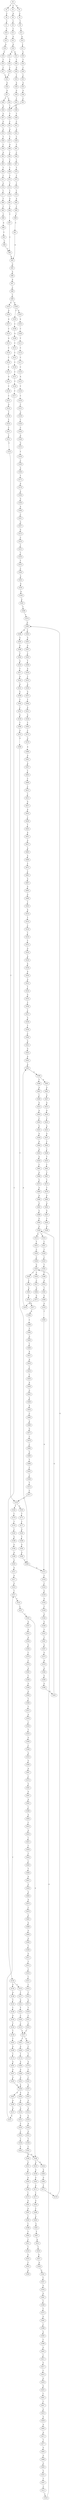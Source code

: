 strict digraph  {
	S0 -> S1 [ label = T ];
	S0 -> S2 [ label = G ];
	S0 -> S3 [ label = C ];
	S1 -> S4 [ label = C ];
	S2 -> S5 [ label = C ];
	S3 -> S6 [ label = A ];
	S4 -> S7 [ label = C ];
	S5 -> S8 [ label = T ];
	S6 -> S9 [ label = C ];
	S7 -> S10 [ label = C ];
	S8 -> S11 [ label = C ];
	S9 -> S12 [ label = C ];
	S10 -> S13 [ label = G ];
	S11 -> S14 [ label = A ];
	S12 -> S15 [ label = G ];
	S13 -> S16 [ label = A ];
	S14 -> S17 [ label = C ];
	S15 -> S18 [ label = A ];
	S16 -> S19 [ label = G ];
	S17 -> S20 [ label = G ];
	S18 -> S21 [ label = G ];
	S18 -> S22 [ label = A ];
	S19 -> S23 [ label = T ];
	S20 -> S24 [ label = T ];
	S21 -> S25 [ label = T ];
	S22 -> S26 [ label = T ];
	S23 -> S27 [ label = C ];
	S24 -> S28 [ label = C ];
	S25 -> S29 [ label = C ];
	S26 -> S30 [ label = G ];
	S27 -> S31 [ label = C ];
	S28 -> S32 [ label = C ];
	S29 -> S31 [ label = C ];
	S30 -> S33 [ label = T ];
	S31 -> S34 [ label = A ];
	S32 -> S35 [ label = A ];
	S33 -> S36 [ label = A ];
	S34 -> S37 [ label = G ];
	S35 -> S38 [ label = G ];
	S36 -> S39 [ label = G ];
	S37 -> S40 [ label = T ];
	S37 -> S41 [ label = C ];
	S38 -> S42 [ label = C ];
	S39 -> S43 [ label = T ];
	S40 -> S44 [ label = A ];
	S41 -> S45 [ label = T ];
	S42 -> S45 [ label = T ];
	S43 -> S46 [ label = T ];
	S44 -> S47 [ label = G ];
	S45 -> S48 [ label = T ];
	S46 -> S49 [ label = T ];
	S47 -> S50 [ label = G ];
	S48 -> S51 [ label = C ];
	S49 -> S52 [ label = C ];
	S50 -> S53 [ label = G ];
	S51 -> S54 [ label = A ];
	S52 -> S55 [ label = A ];
	S53 -> S56 [ label = T ];
	S54 -> S57 [ label = C ];
	S55 -> S58 [ label = C ];
	S56 -> S59 [ label = C ];
	S57 -> S60 [ label = G ];
	S58 -> S61 [ label = T ];
	S59 -> S62 [ label = A ];
	S60 -> S63 [ label = C ];
	S61 -> S64 [ label = C ];
	S62 -> S65 [ label = C ];
	S63 -> S66 [ label = C ];
	S64 -> S67 [ label = C ];
	S65 -> S68 [ label = T ];
	S66 -> S69 [ label = C ];
	S67 -> S70 [ label = T ];
	S68 -> S71 [ label = C ];
	S69 -> S72 [ label = T ];
	S70 -> S73 [ label = T ];
	S71 -> S74 [ label = G ];
	S72 -> S75 [ label = T ];
	S73 -> S76 [ label = T ];
	S74 -> S77 [ label = C ];
	S75 -> S78 [ label = C ];
	S76 -> S79 [ label = C ];
	S77 -> S80 [ label = T ];
	S78 -> S81 [ label = A ];
	S79 -> S82 [ label = A ];
	S80 -> S83 [ label = T ];
	S81 -> S84 [ label = T ];
	S82 -> S85 [ label = T ];
	S83 -> S86 [ label = C ];
	S84 -> S87 [ label = C ];
	S85 -> S88 [ label = C ];
	S86 -> S89 [ label = A ];
	S87 -> S90 [ label = C ];
	S88 -> S91 [ label = C ];
	S89 -> S92 [ label = T ];
	S90 -> S93 [ label = A ];
	S91 -> S93 [ label = A ];
	S92 -> S94 [ label = C ];
	S93 -> S95 [ label = G ];
	S94 -> S90 [ label = C ];
	S95 -> S96 [ label = A ];
	S96 -> S97 [ label = A ];
	S97 -> S98 [ label = C ];
	S98 -> S99 [ label = C ];
	S99 -> S100 [ label = A ];
	S99 -> S101 [ label = G ];
	S100 -> S102 [ label = G ];
	S100 -> S103 [ label = C ];
	S101 -> S104 [ label = G ];
	S102 -> S105 [ label = A ];
	S103 -> S106 [ label = C ];
	S104 -> S107 [ label = A ];
	S105 -> S108 [ label = C ];
	S106 -> S109 [ label = A ];
	S107 -> S110 [ label = C ];
	S108 -> S111 [ label = T ];
	S109 -> S112 [ label = C ];
	S110 -> S113 [ label = G ];
	S111 -> S114 [ label = C ];
	S112 -> S115 [ label = C ];
	S113 -> S116 [ label = C ];
	S114 -> S117 [ label = C ];
	S115 -> S118 [ label = C ];
	S116 -> S119 [ label = C ];
	S117 -> S120 [ label = C ];
	S118 -> S121 [ label = C ];
	S119 -> S122 [ label = C ];
	S120 -> S123 [ label = A ];
	S121 -> S124 [ label = T ];
	S122 -> S125 [ label = A ];
	S123 -> S126 [ label = T ];
	S124 -> S127 [ label = T ];
	S125 -> S128 [ label = T ];
	S126 -> S129 [ label = C ];
	S127 -> S130 [ label = C ];
	S128 -> S131 [ label = C ];
	S129 -> S132 [ label = T ];
	S130 -> S133 [ label = C ];
	S130 -> S134 [ label = G ];
	S131 -> S135 [ label = G ];
	S132 -> S136 [ label = G ];
	S133 -> S137 [ label = T ];
	S134 -> S138 [ label = A ];
	S135 -> S139 [ label = T ];
	S136 -> S140 [ label = C ];
	S137 -> S141 [ label = G ];
	S138 -> S142 [ label = T ];
	S139 -> S143 [ label = C ];
	S140 -> S144 [ label = C ];
	S141 -> S145 [ label = T ];
	S142 -> S146 [ label = C ];
	S143 -> S147 [ label = C ];
	S144 -> S148 [ label = A ];
	S145 -> S149 [ label = C ];
	S146 -> S150 [ label = G ];
	S147 -> S151 [ label = T ];
	S148 -> S152 [ label = G ];
	S149 -> S153 [ label = C ];
	S150 -> S154 [ label = T ];
	S151 -> S155 [ label = C ];
	S152 -> S156 [ label = T ];
	S153 -> S157 [ label = T ];
	S154 -> S158 [ label = T ];
	S155 -> S159 [ label = T ];
	S156 -> S160 [ label = C ];
	S157 -> S161 [ label = A ];
	S157 -> S162 [ label = T ];
	S158 -> S163 [ label = T ];
	S159 -> S164 [ label = T ];
	S159 -> S165 [ label = G ];
	S160 -> S166 [ label = G ];
	S161 -> S167 [ label = C ];
	S162 -> S168 [ label = G ];
	S163 -> S169 [ label = G ];
	S164 -> S170 [ label = C ];
	S165 -> S171 [ label = T ];
	S166 -> S172 [ label = T ];
	S167 -> S173 [ label = T ];
	S168 -> S174 [ label = T ];
	S169 -> S175 [ label = T ];
	S170 -> S176 [ label = T ];
	S171 -> S177 [ label = C ];
	S172 -> S178 [ label = A ];
	S173 -> S179 [ label = A ];
	S174 -> S180 [ label = A ];
	S175 -> S181 [ label = A ];
	S176 -> S182 [ label = C ];
	S177 -> S183 [ label = G ];
	S178 -> S184 [ label = A ];
	S179 -> S185 [ label = C ];
	S180 -> S186 [ label = G ];
	S181 -> S187 [ label = G ];
	S182 -> S188 [ label = G ];
	S183 -> S189 [ label = T ];
	S184 -> S190 [ label = G ];
	S185 -> S191 [ label = C ];
	S186 -> S192 [ label = G ];
	S187 -> S193 [ label = G ];
	S188 -> S194 [ label = G ];
	S189 -> S195 [ label = G ];
	S190 -> S196 [ label = A ];
	S191 -> S197 [ label = A ];
	S192 -> S198 [ label = A ];
	S193 -> S198 [ label = A ];
	S194 -> S199 [ label = A ];
	S195 -> S200 [ label = G ];
	S196 -> S201 [ label = C ];
	S197 -> S202 [ label = G ];
	S198 -> S203 [ label = G ];
	S198 -> S204 [ label = A ];
	S199 -> S205 [ label = G ];
	S200 -> S206 [ label = T ];
	S201 -> S207 [ label = G ];
	S202 -> S208 [ label = G ];
	S203 -> S209 [ label = A ];
	S204 -> S210 [ label = A ];
	S205 -> S211 [ label = A ];
	S206 -> S212 [ label = A ];
	S207 -> S213 [ label = G ];
	S208 -> S214 [ label = A ];
	S209 -> S215 [ label = G ];
	S210 -> S216 [ label = G ];
	S211 -> S217 [ label = G ];
	S212 -> S218 [ label = C ];
	S213 -> S219 [ label = C ];
	S214 -> S220 [ label = G ];
	S215 -> S221 [ label = G ];
	S216 -> S222 [ label = G ];
	S217 -> S223 [ label = G ];
	S218 -> S224 [ label = C ];
	S219 -> S225 [ label = T ];
	S220 -> S226 [ label = A ];
	S221 -> S227 [ label = T ];
	S222 -> S228 [ label = T ];
	S223 -> S227 [ label = T ];
	S224 -> S229 [ label = G ];
	S225 -> S230 [ label = C ];
	S226 -> S231 [ label = G ];
	S227 -> S232 [ label = C ];
	S228 -> S233 [ label = C ];
	S229 -> S234 [ label = G ];
	S230 -> S235 [ label = T ];
	S231 -> S236 [ label = T ];
	S232 -> S237 [ label = C ];
	S233 -> S238 [ label = C ];
	S234 -> S239 [ label = T ];
	S235 -> S240 [ label = C ];
	S236 -> S241 [ label = C ];
	S237 -> S242 [ label = C ];
	S238 -> S243 [ label = C ];
	S239 -> S244 [ label = G ];
	S240 -> S245 [ label = G ];
	S241 -> S246 [ label = A ];
	S242 -> S247 [ label = A ];
	S242 -> S248 [ label = G ];
	S243 -> S248 [ label = G ];
	S244 -> S249 [ label = G ];
	S245 -> S250 [ label = A ];
	S246 -> S251 [ label = G ];
	S247 -> S252 [ label = G ];
	S248 -> S253 [ label = G ];
	S248 -> S254 [ label = A ];
	S249 -> S255 [ label = T ];
	S250 -> S256 [ label = A ];
	S251 -> S257 [ label = G ];
	S252 -> S258 [ label = A ];
	S253 -> S259 [ label = A ];
	S254 -> S260 [ label = A ];
	S255 -> S261 [ label = T ];
	S256 -> S262 [ label = G ];
	S257 -> S263 [ label = A ];
	S258 -> S264 [ label = G ];
	S259 -> S265 [ label = G ];
	S260 -> S266 [ label = G ];
	S261 -> S267 [ label = A ];
	S262 -> S268 [ label = T ];
	S263 -> S269 [ label = C ];
	S264 -> S270 [ label = C ];
	S265 -> S271 [ label = G ];
	S266 -> S272 [ label = T ];
	S267 -> S273 [ label = G ];
	S268 -> S274 [ label = C ];
	S269 -> S275 [ label = C ];
	S270 -> S276 [ label = C ];
	S271 -> S277 [ label = C ];
	S272 -> S278 [ label = C ];
	S273 -> S279 [ label = A ];
	S274 -> S280 [ label = G ];
	S275 -> S281 [ label = A ];
	S276 -> S282 [ label = A ];
	S277 -> S283 [ label = G ];
	S278 -> S280 [ label = G ];
	S279 -> S284 [ label = A ];
	S280 -> S285 [ label = C ];
	S280 -> S286 [ label = A ];
	S281 -> S287 [ label = G ];
	S282 -> S288 [ label = C ];
	S283 -> S289 [ label = T ];
	S284 -> S290 [ label = G ];
	S285 -> S291 [ label = G ];
	S286 -> S292 [ label = G ];
	S287 -> S293 [ label = T ];
	S288 -> S294 [ label = G ];
	S289 -> S295 [ label = G ];
	S290 -> S296 [ label = G ];
	S291 -> S297 [ label = G ];
	S292 -> S298 [ label = G ];
	S293 -> S299 [ label = C ];
	S294 -> S300 [ label = G ];
	S295 -> S301 [ label = G ];
	S296 -> S302 [ label = G ];
	S297 -> S303 [ label = C ];
	S298 -> S304 [ label = T ];
	S299 -> S305 [ label = T ];
	S300 -> S306 [ label = T ];
	S301 -> S307 [ label = T ];
	S302 -> S308 [ label = G ];
	S303 -> S309 [ label = T ];
	S304 -> S310 [ label = A ];
	S305 -> S311 [ label = C ];
	S306 -> S312 [ label = T ];
	S307 -> S313 [ label = A ];
	S308 -> S314 [ label = T ];
	S308 -> S315 [ label = G ];
	S309 -> S316 [ label = A ];
	S310 -> S317 [ label = T ];
	S311 -> S318 [ label = T ];
	S312 -> S319 [ label = A ];
	S313 -> S320 [ label = T ];
	S314 -> S321 [ label = C ];
	S315 -> S322 [ label = T ];
	S316 -> S323 [ label = T ];
	S317 -> S324 [ label = A ];
	S318 -> S325 [ label = G ];
	S319 -> S326 [ label = C ];
	S320 -> S327 [ label = G ];
	S321 -> S328 [ label = T ];
	S322 -> S329 [ label = C ];
	S323 -> S330 [ label = A ];
	S324 -> S331 [ label = A ];
	S325 -> S332 [ label = T ];
	S326 -> S333 [ label = T ];
	S327 -> S334 [ label = A ];
	S328 -> S335 [ label = C ];
	S329 -> S336 [ label = C ];
	S330 -> S337 [ label = G ];
	S331 -> S338 [ label = G ];
	S332 -> S339 [ label = A ];
	S333 -> S340 [ label = G ];
	S334 -> S341 [ label = G ];
	S335 -> S342 [ label = T ];
	S336 -> S343 [ label = G ];
	S337 -> S344 [ label = T ];
	S338 -> S345 [ label = T ];
	S340 -> S346 [ label = C ];
	S341 -> S347 [ label = C ];
	S342 -> S348 [ label = C ];
	S343 -> S349 [ label = C ];
	S343 -> S350 [ label = T ];
	S344 -> S351 [ label = A ];
	S345 -> S352 [ label = C ];
	S346 -> S353 [ label = A ];
	S347 -> S354 [ label = G ];
	S348 -> S355 [ label = G ];
	S349 -> S356 [ label = C ];
	S350 -> S357 [ label = C ];
	S351 -> S358 [ label = G ];
	S352 -> S359 [ label = G ];
	S353 -> S360 [ label = G ];
	S354 -> S361 [ label = G ];
	S355 -> S362 [ label = T ];
	S356 -> S363 [ label = G ];
	S357 -> S364 [ label = G ];
	S358 -> S365 [ label = C ];
	S359 -> S366 [ label = T ];
	S360 -> S367 [ label = A ];
	S361 -> S368 [ label = T ];
	S362 -> S369 [ label = G ];
	S363 -> S370 [ label = G ];
	S364 -> S371 [ label = G ];
	S365 -> S372 [ label = C ];
	S366 -> S373 [ label = G ];
	S367 -> S374 [ label = C ];
	S368 -> S375 [ label = C ];
	S369 -> S376 [ label = G ];
	S370 -> S377 [ label = A ];
	S371 -> S378 [ label = A ];
	S372 -> S379 [ label = G ];
	S373 -> S380 [ label = G ];
	S374 -> S381 [ label = G ];
	S375 -> S382 [ label = G ];
	S376 -> S383 [ label = T ];
	S377 -> S384 [ label = A ];
	S378 -> S385 [ label = A ];
	S379 -> S386 [ label = A ];
	S380 -> S206 [ label = T ];
	S381 -> S387 [ label = G ];
	S382 -> S388 [ label = C ];
	S383 -> S212 [ label = A ];
	S384 -> S389 [ label = C ];
	S385 -> S390 [ label = C ];
	S386 -> S391 [ label = A ];
	S387 -> S392 [ label = A ];
	S388 -> S393 [ label = A ];
	S389 -> S394 [ label = T ];
	S390 -> S395 [ label = A ];
	S390 -> S396 [ label = T ];
	S391 -> S397 [ label = A ];
	S392 -> S398 [ label = C ];
	S393 -> S399 [ label = C ];
	S394 -> S400 [ label = G ];
	S395 -> S401 [ label = G ];
	S396 -> S402 [ label = A ];
	S397 -> S403 [ label = C ];
	S398 -> S404 [ label = A ];
	S399 -> S405 [ label = G ];
	S400 -> S406 [ label = C ];
	S401 -> S407 [ label = G ];
	S402 -> S408 [ label = C ];
	S403 -> S409 [ label = C ];
	S404 -> S410 [ label = C ];
	S405 -> S411 [ label = C ];
	S406 -> S412 [ label = A ];
	S407 -> S413 [ label = A ];
	S408 -> S414 [ label = A ];
	S409 -> S415 [ label = C ];
	S410 -> S416 [ label = A ];
	S411 -> S417 [ label = G ];
	S412 -> S418 [ label = A ];
	S413 -> S419 [ label = A ];
	S414 -> S420 [ label = A ];
	S415 -> S421 [ label = C ];
	S416 -> S422 [ label = C ];
	S417 -> S423 [ label = C ];
	S418 -> S424 [ label = C ];
	S419 -> S425 [ label = T ];
	S420 -> S426 [ label = C ];
	S421 -> S427 [ label = G ];
	S422 -> S428 [ label = C ];
	S423 -> S429 [ label = G ];
	S424 -> S430 [ label = C ];
	S425 -> S431 [ label = A ];
	S426 -> S432 [ label = G ];
	S427 -> S433 [ label = A ];
	S428 -> S434 [ label = T ];
	S429 -> S435 [ label = G ];
	S430 -> S436 [ label = A ];
	S431 -> S437 [ label = G ];
	S432 -> S438 [ label = A ];
	S433 -> S439 [ label = C ];
	S434 -> S440 [ label = C ];
	S435 -> S441 [ label = C ];
	S436 -> S442 [ label = G ];
	S437 -> S443 [ label = T ];
	S438 -> S444 [ label = A ];
	S439 -> S445 [ label = T ];
	S440 -> S446 [ label = T ];
	S441 -> S447 [ label = T ];
	S442 -> S448 [ label = A ];
	S443 -> S449 [ label = C ];
	S444 -> S450 [ label = A ];
	S445 -> S451 [ label = A ];
	S446 -> S452 [ label = A ];
	S447 -> S453 [ label = G ];
	S448 -> S454 [ label = A ];
	S449 -> S455 [ label = T ];
	S450 -> S456 [ label = A ];
	S451 -> S457 [ label = G ];
	S452 -> S458 [ label = G ];
	S453 -> S459 [ label = G ];
	S454 -> S460 [ label = C ];
	S455 -> S461 [ label = C ];
	S456 -> S462 [ label = C ];
	S457 -> S463 [ label = A ];
	S458 -> S464 [ label = A ];
	S459 -> S465 [ label = A ];
	S460 -> S466 [ label = A ];
	S461 -> S467 [ label = T ];
	S462 -> S468 [ label = A ];
	S463 -> S469 [ label = A ];
	S464 -> S470 [ label = A ];
	S465 -> S471 [ label = A ];
	S466 -> S472 [ label = G ];
	S467 -> S473 [ label = C ];
	S468 -> S474 [ label = G ];
	S469 -> S475 [ label = T ];
	S470 -> S476 [ label = C ];
	S471 -> S477 [ label = T ];
	S472 -> S478 [ label = C ];
	S473 -> S479 [ label = T ];
	S474 -> S480 [ label = A ];
	S475 -> S481 [ label = C ];
	S476 -> S482 [ label = G ];
	S477 -> S483 [ label = G ];
	S478 -> S484 [ label = C ];
	S479 -> S485 [ label = G ];
	S480 -> S486 [ label = A ];
	S481 -> S487 [ label = G ];
	S482 -> S488 [ label = A ];
	S483 -> S489 [ label = G ];
	S484 -> S490 [ label = G ];
	S485 -> S491 [ label = A ];
	S486 -> S492 [ label = G ];
	S487 -> S493 [ label = G ];
	S488 -> S494 [ label = G ];
	S489 -> S495 [ label = G ];
	S490 -> S496 [ label = T ];
	S491 -> S497 [ label = G ];
	S492 -> S498 [ label = G ];
	S493 -> S499 [ label = G ];
	S494 -> S500 [ label = G ];
	S495 -> S501 [ label = G ];
	S496 -> S502 [ label = C ];
	S497 -> S503 [ label = T ];
	S498 -> S504 [ label = G ];
	S499 -> S505 [ label = T ];
	S500 -> S506 [ label = T ];
	S501 -> S507 [ label = T ];
	S502 -> S508 [ label = C ];
	S503 -> S509 [ label = A ];
	S504 -> S308 [ label = G ];
	S505 -> S510 [ label = A ];
	S506 -> S511 [ label = G ];
	S507 -> S512 [ label = C ];
	S508 -> S513 [ label = T ];
	S510 -> S514 [ label = T ];
	S511 -> S515 [ label = T ];
	S512 -> S516 [ label = C ];
	S513 -> S517 [ label = C ];
	S514 -> S518 [ label = C ];
	S515 -> S519 [ label = C ];
	S516 -> S343 [ label = G ];
	S517 -> S159 [ label = T ];
	S518 -> S520 [ label = C ];
	S519 -> S521 [ label = C ];
	S520 -> S522 [ label = C ];
	S521 -> S523 [ label = C ];
	S522 -> S524 [ label = G ];
	S523 -> S525 [ label = T ];
	S524 -> S526 [ label = A ];
	S525 -> S527 [ label = G ];
	S526 -> S528 [ label = A ];
	S527 -> S529 [ label = T ];
	S528 -> S530 [ label = A ];
	S529 -> S531 [ label = C ];
	S530 -> S532 [ label = G ];
	S531 -> S533 [ label = C ];
	S532 -> S534 [ label = T ];
	S533 -> S157 [ label = T ];
	S534 -> S535 [ label = G ];
	S535 -> S536 [ label = T ];
	S536 -> S537 [ label = C ];
	S537 -> S538 [ label = G ];
	S538 -> S539 [ label = T ];
	S539 -> S540 [ label = C ];
	S540 -> S541 [ label = G ];
	S541 -> S542 [ label = G ];
	S542 -> S543 [ label = A ];
	S543 -> S385 [ label = A ];
}

